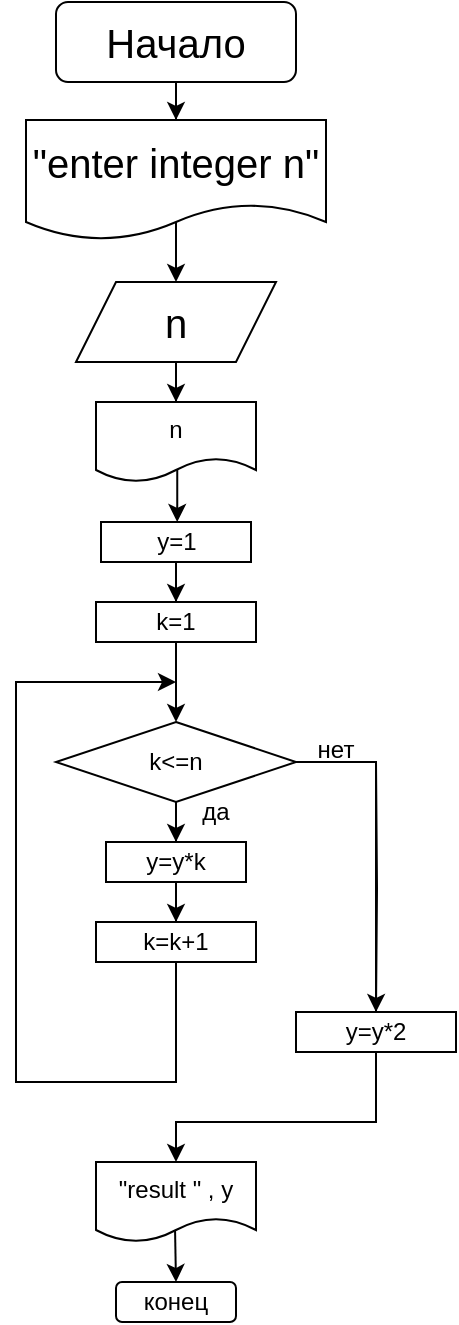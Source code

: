 <mxfile version="15.4.3"><diagram id="C5RBs43oDa-KdzZeNtuy" name="Page-1"><mxGraphModel dx="1119" dy="574" grid="1" gridSize="20" guides="1" tooltips="1" connect="1" arrows="1" fold="1" page="1" pageScale="1" pageWidth="827" pageHeight="1169" math="0" shadow="0"><root><mxCell id="WIyWlLk6GJQsqaUBKTNV-0"/><mxCell id="WIyWlLk6GJQsqaUBKTNV-1" parent="WIyWlLk6GJQsqaUBKTNV-0"/><mxCell id="jqMBBB5dmKakG8RYjpE1-1" value="" style="edgeStyle=orthogonalEdgeStyle;rounded=0;orthogonalLoop=1;jettySize=auto;html=1;" parent="WIyWlLk6GJQsqaUBKTNV-1" source="WIyWlLk6GJQsqaUBKTNV-3" target="gnqvZzanWuQr_gzrarPM-1" edge="1"><mxGeometry relative="1" as="geometry"/></mxCell><mxCell id="WIyWlLk6GJQsqaUBKTNV-3" value="&lt;font style=&quot;font-size: 20px&quot;&gt;Начало&lt;/font&gt;" style="rounded=1;whiteSpace=wrap;html=1;fontSize=12;glass=0;strokeWidth=1;shadow=0;" parent="WIyWlLk6GJQsqaUBKTNV-1" vertex="1"><mxGeometry x="160" y="80" width="120" height="40" as="geometry"/></mxCell><mxCell id="jqMBBB5dmKakG8RYjpE1-4" value="" style="edgeStyle=orthogonalEdgeStyle;rounded=0;orthogonalLoop=1;jettySize=auto;html=1;" parent="WIyWlLk6GJQsqaUBKTNV-1" source="gnqvZzanWuQr_gzrarPM-0" target="jqMBBB5dmKakG8RYjpE1-3" edge="1"><mxGeometry relative="1" as="geometry"/></mxCell><mxCell id="gnqvZzanWuQr_gzrarPM-0" value="&lt;span style=&quot;font-size: 20px&quot;&gt;n&lt;/span&gt;" style="shape=parallelogram;perimeter=parallelogramPerimeter;whiteSpace=wrap;html=1;fixedSize=1;" parent="WIyWlLk6GJQsqaUBKTNV-1" vertex="1"><mxGeometry x="170" y="220" width="100" height="40" as="geometry"/></mxCell><mxCell id="jqMBBB5dmKakG8RYjpE1-2" value="" style="edgeStyle=orthogonalEdgeStyle;rounded=0;orthogonalLoop=1;jettySize=auto;html=1;exitX=0.5;exitY=0.667;exitDx=0;exitDy=0;exitPerimeter=0;" parent="WIyWlLk6GJQsqaUBKTNV-1" source="gnqvZzanWuQr_gzrarPM-1" target="gnqvZzanWuQr_gzrarPM-0" edge="1"><mxGeometry relative="1" as="geometry"/></mxCell><mxCell id="gnqvZzanWuQr_gzrarPM-1" value="&lt;font style=&quot;font-size: 20px&quot;&gt;&quot;enter integer n&quot;&lt;/font&gt;" style="shape=document;whiteSpace=wrap;html=1;boundedLbl=1;" parent="WIyWlLk6GJQsqaUBKTNV-1" vertex="1"><mxGeometry x="145" y="139" width="150" height="60" as="geometry"/></mxCell><mxCell id="jqMBBB5dmKakG8RYjpE1-6" value="" style="edgeStyle=orthogonalEdgeStyle;rounded=0;orthogonalLoop=1;jettySize=auto;html=1;exitX=0.508;exitY=0.825;exitDx=0;exitDy=0;exitPerimeter=0;" parent="WIyWlLk6GJQsqaUBKTNV-1" source="jqMBBB5dmKakG8RYjpE1-3" target="jqMBBB5dmKakG8RYjpE1-5" edge="1"><mxGeometry relative="1" as="geometry"/></mxCell><mxCell id="jqMBBB5dmKakG8RYjpE1-3" value="n" style="shape=document;whiteSpace=wrap;html=1;boundedLbl=1;" parent="WIyWlLk6GJQsqaUBKTNV-1" vertex="1"><mxGeometry x="180" y="280" width="80" height="40" as="geometry"/></mxCell><mxCell id="jqMBBB5dmKakG8RYjpE1-10" value="" style="edgeStyle=orthogonalEdgeStyle;rounded=0;orthogonalLoop=1;jettySize=auto;html=1;" parent="WIyWlLk6GJQsqaUBKTNV-1" source="jqMBBB5dmKakG8RYjpE1-5" target="jqMBBB5dmKakG8RYjpE1-9" edge="1"><mxGeometry relative="1" as="geometry"/></mxCell><mxCell id="jqMBBB5dmKakG8RYjpE1-5" value="y=1" style="rounded=0;whiteSpace=wrap;html=1;" parent="WIyWlLk6GJQsqaUBKTNV-1" vertex="1"><mxGeometry x="182.5" y="340" width="75" height="20" as="geometry"/></mxCell><mxCell id="jqMBBB5dmKakG8RYjpE1-12" value="" style="edgeStyle=orthogonalEdgeStyle;rounded=0;orthogonalLoop=1;jettySize=auto;html=1;" parent="WIyWlLk6GJQsqaUBKTNV-1" source="jqMBBB5dmKakG8RYjpE1-9" target="jqMBBB5dmKakG8RYjpE1-11" edge="1"><mxGeometry relative="1" as="geometry"/></mxCell><mxCell id="jqMBBB5dmKakG8RYjpE1-9" value="k=1" style="whiteSpace=wrap;html=1;rounded=0;" parent="WIyWlLk6GJQsqaUBKTNV-1" vertex="1"><mxGeometry x="180" y="380" width="80" height="20" as="geometry"/></mxCell><mxCell id="jqMBBB5dmKakG8RYjpE1-13" value="" style="edgeStyle=orthogonalEdgeStyle;rounded=0;orthogonalLoop=1;jettySize=auto;html=1;startArrow=none;" parent="WIyWlLk6GJQsqaUBKTNV-1" source="jqMBBB5dmKakG8RYjpE1-21" target="jqMBBB5dmKakG8RYjpE1-27" edge="1"><mxGeometry relative="1" as="geometry"><mxPoint x="220.0" y="650" as="targetPoint"/><Array as="points"><mxPoint x="320" y="460"/><mxPoint x="320" y="640"/><mxPoint x="220" y="640"/></Array></mxGeometry></mxCell><mxCell id="jqMBBB5dmKakG8RYjpE1-16" value="" style="edgeStyle=orthogonalEdgeStyle;rounded=0;orthogonalLoop=1;jettySize=auto;html=1;" parent="WIyWlLk6GJQsqaUBKTNV-1" source="jqMBBB5dmKakG8RYjpE1-11" target="jqMBBB5dmKakG8RYjpE1-15" edge="1"><mxGeometry relative="1" as="geometry"/></mxCell><mxCell id="jqMBBB5dmKakG8RYjpE1-11" value="k&amp;lt;=n" style="rhombus;whiteSpace=wrap;html=1;rounded=0;" parent="WIyWlLk6GJQsqaUBKTNV-1" vertex="1"><mxGeometry x="160" y="440" width="120" height="40" as="geometry"/></mxCell><mxCell id="jqMBBB5dmKakG8RYjpE1-18" value="" style="edgeStyle=orthogonalEdgeStyle;rounded=0;orthogonalLoop=1;jettySize=auto;html=1;" parent="WIyWlLk6GJQsqaUBKTNV-1" source="jqMBBB5dmKakG8RYjpE1-15" target="jqMBBB5dmKakG8RYjpE1-17" edge="1"><mxGeometry relative="1" as="geometry"/></mxCell><mxCell id="jqMBBB5dmKakG8RYjpE1-15" value="y=y*k" style="rounded=0;whiteSpace=wrap;html=1;" parent="WIyWlLk6GJQsqaUBKTNV-1" vertex="1"><mxGeometry x="185" y="500" width="70" height="20" as="geometry"/></mxCell><mxCell id="jqMBBB5dmKakG8RYjpE1-19" value="" style="edgeStyle=orthogonalEdgeStyle;rounded=0;orthogonalLoop=1;jettySize=auto;html=1;exitX=0.5;exitY=1;exitDx=0;exitDy=0;" parent="WIyWlLk6GJQsqaUBKTNV-1" source="jqMBBB5dmKakG8RYjpE1-17" edge="1"><mxGeometry relative="1" as="geometry"><mxPoint x="220" y="420" as="targetPoint"/><mxPoint x="220" y="620" as="sourcePoint"/><Array as="points"><mxPoint x="220" y="620"/><mxPoint x="140" y="620"/><mxPoint x="140" y="420"/></Array></mxGeometry></mxCell><mxCell id="jqMBBB5dmKakG8RYjpE1-17" value="k=k+1" style="rounded=0;whiteSpace=wrap;html=1;" parent="WIyWlLk6GJQsqaUBKTNV-1" vertex="1"><mxGeometry x="180" y="540" width="80" height="20" as="geometry"/></mxCell><mxCell id="jqMBBB5dmKakG8RYjpE1-23" value="да" style="text;html=1;strokeColor=none;fillColor=none;align=center;verticalAlign=middle;whiteSpace=wrap;rounded=0;" parent="WIyWlLk6GJQsqaUBKTNV-1" vertex="1"><mxGeometry x="210" y="470" width="60" height="30" as="geometry"/></mxCell><mxCell id="jqMBBB5dmKakG8RYjpE1-25" value="нет" style="text;html=1;strokeColor=none;fillColor=none;align=center;verticalAlign=middle;whiteSpace=wrap;rounded=0;" parent="WIyWlLk6GJQsqaUBKTNV-1" vertex="1"><mxGeometry x="270" y="439" width="60" height="30" as="geometry"/></mxCell><mxCell id="jqMBBB5dmKakG8RYjpE1-31" value="" style="edgeStyle=orthogonalEdgeStyle;rounded=0;orthogonalLoop=1;jettySize=auto;html=1;exitX=0.494;exitY=0.843;exitDx=0;exitDy=0;exitPerimeter=0;" parent="WIyWlLk6GJQsqaUBKTNV-1" source="jqMBBB5dmKakG8RYjpE1-27" edge="1"><mxGeometry relative="1" as="geometry"><mxPoint x="220" y="720" as="targetPoint"/></mxGeometry></mxCell><mxCell id="jqMBBB5dmKakG8RYjpE1-27" value="&quot;result &quot; , y" style="shape=document;whiteSpace=wrap;html=1;boundedLbl=1;" parent="WIyWlLk6GJQsqaUBKTNV-1" vertex="1"><mxGeometry x="180" y="660" width="80" height="40" as="geometry"/></mxCell><mxCell id="jqMBBB5dmKakG8RYjpE1-30" value="конец" style="rounded=1;whiteSpace=wrap;html=1;" parent="WIyWlLk6GJQsqaUBKTNV-1" vertex="1"><mxGeometry x="190" y="720" width="60" height="20" as="geometry"/></mxCell><mxCell id="jqMBBB5dmKakG8RYjpE1-21" value="y=y*2" style="whiteSpace=wrap;html=1;rounded=0;" parent="WIyWlLk6GJQsqaUBKTNV-1" vertex="1"><mxGeometry x="280" y="585" width="80" height="20" as="geometry"/></mxCell><mxCell id="ZqPdpS3cSUywaaMT1Rlg-0" value="" style="edgeStyle=orthogonalEdgeStyle;rounded=0;orthogonalLoop=1;jettySize=auto;html=1;endArrow=none;" edge="1" parent="WIyWlLk6GJQsqaUBKTNV-1" source="jqMBBB5dmKakG8RYjpE1-11"><mxGeometry relative="1" as="geometry"><mxPoint x="320" y="560" as="targetPoint"/><Array as="points"><mxPoint x="320" y="460"/></Array><mxPoint x="280" y="460" as="sourcePoint"/></mxGeometry></mxCell><mxCell id="ZqPdpS3cSUywaaMT1Rlg-1" value="" style="endArrow=classic;html=1;rounded=0;edgeStyle=orthogonalEdgeStyle;entryX=0.5;entryY=0;entryDx=0;entryDy=0;" edge="1" parent="WIyWlLk6GJQsqaUBKTNV-1" target="jqMBBB5dmKakG8RYjpE1-21"><mxGeometry width="50" height="50" relative="1" as="geometry"><mxPoint x="320" y="460" as="sourcePoint"/><mxPoint x="390" y="600" as="targetPoint"/></mxGeometry></mxCell></root></mxGraphModel></diagram></mxfile>